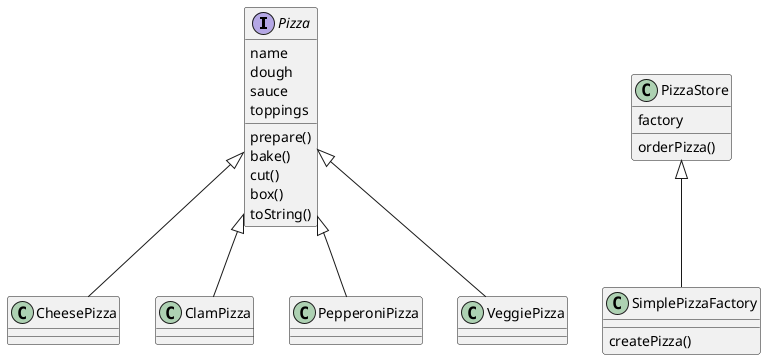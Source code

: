 @startuml
interface Pizza{
    name
    dough
    sauce
    toppings

    prepare()
    bake()
    cut()
    box()
    toString()
}

class PizzaStore{
    factory
    orderPizza()
}

class SimplePizzaFactory{
    createPizza()
}

PizzaStore <|-- SimplePizzaFactory

Pizza <|-- CheesePizza
Pizza <|-- ClamPizza
Pizza <|-- PepperoniPizza
Pizza <|-- VeggiePizza

@enduml
